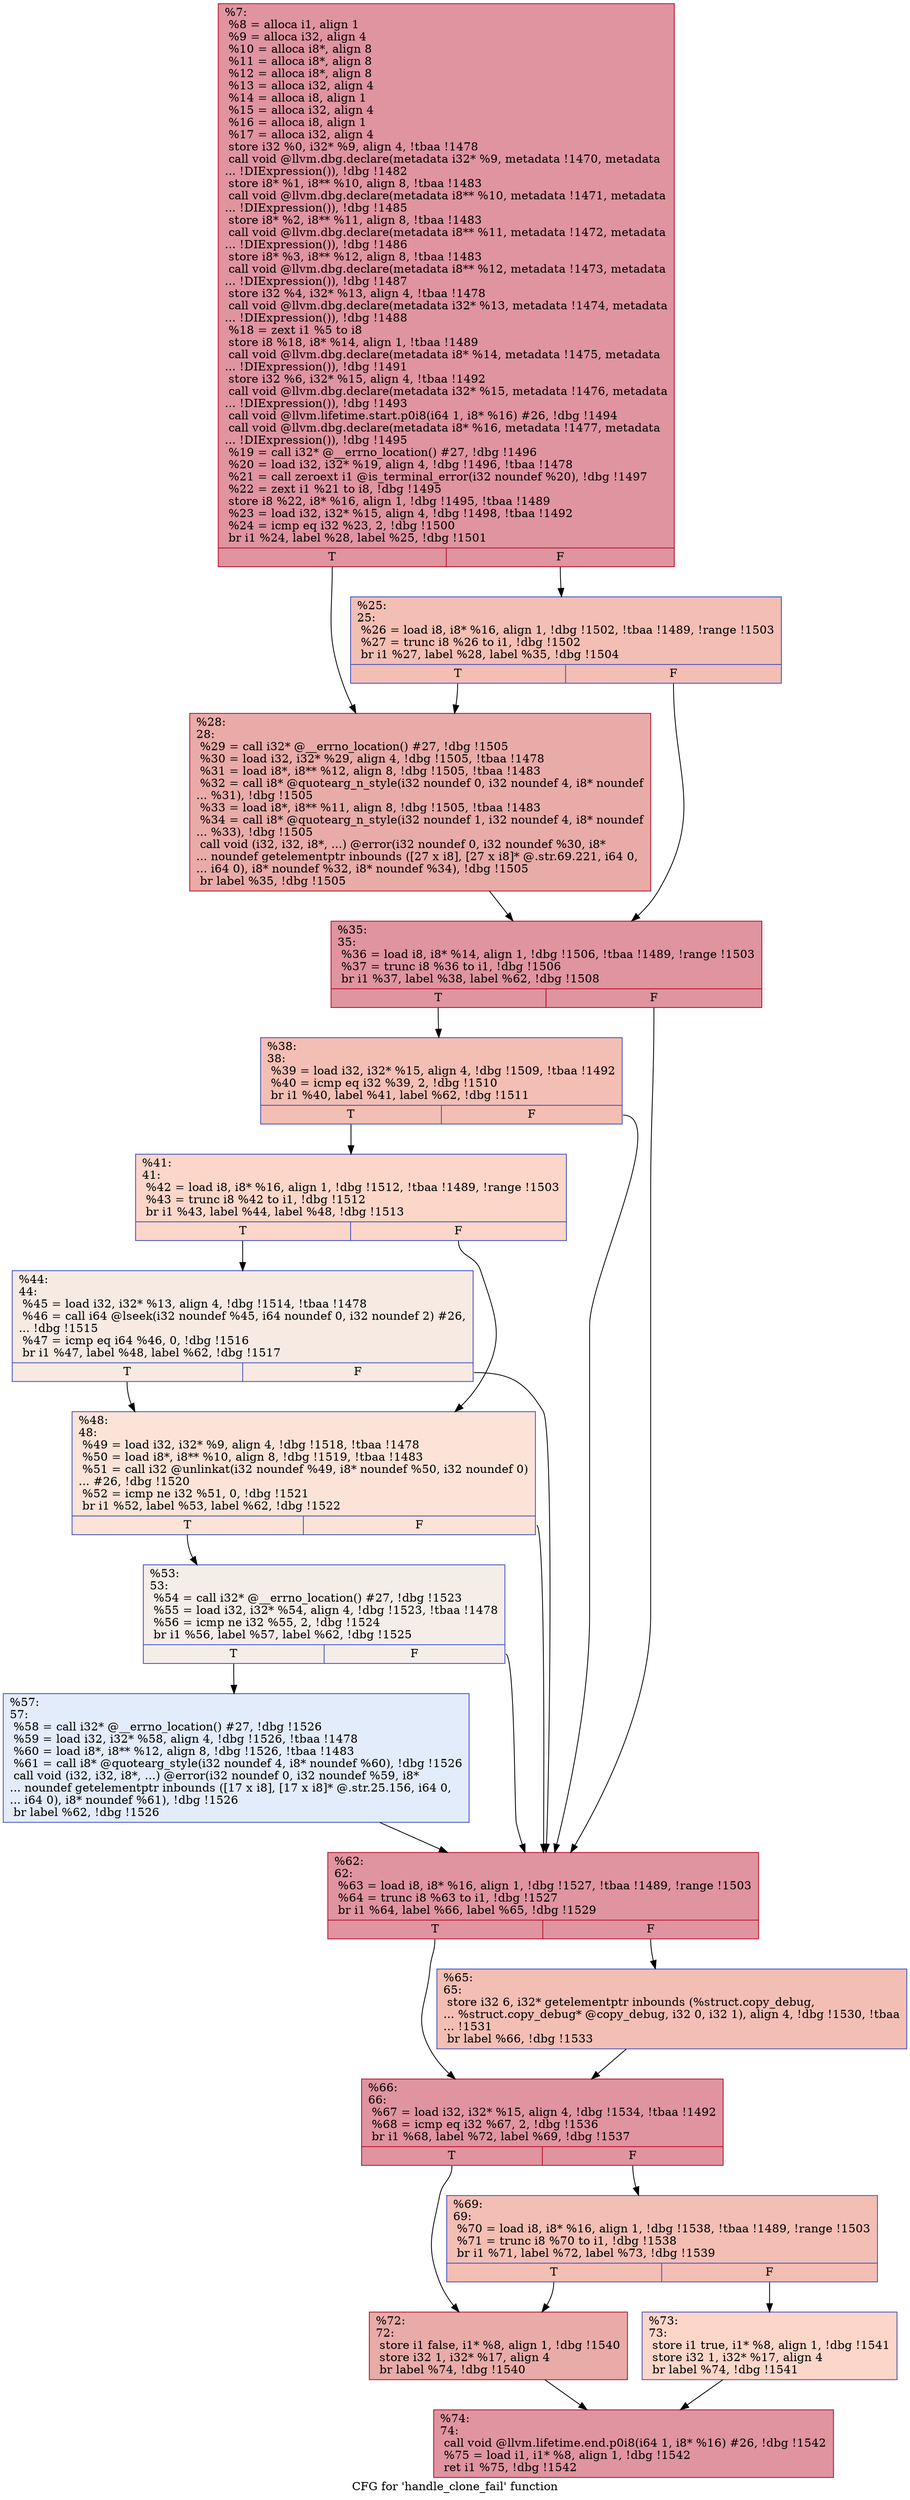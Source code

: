 digraph "CFG for 'handle_clone_fail' function" {
	label="CFG for 'handle_clone_fail' function";

	Node0xe96cb0 [shape=record,color="#b70d28ff", style=filled, fillcolor="#b70d2870",label="{%7:\l  %8 = alloca i1, align 1\l  %9 = alloca i32, align 4\l  %10 = alloca i8*, align 8\l  %11 = alloca i8*, align 8\l  %12 = alloca i8*, align 8\l  %13 = alloca i32, align 4\l  %14 = alloca i8, align 1\l  %15 = alloca i32, align 4\l  %16 = alloca i8, align 1\l  %17 = alloca i32, align 4\l  store i32 %0, i32* %9, align 4, !tbaa !1478\l  call void @llvm.dbg.declare(metadata i32* %9, metadata !1470, metadata\l... !DIExpression()), !dbg !1482\l  store i8* %1, i8** %10, align 8, !tbaa !1483\l  call void @llvm.dbg.declare(metadata i8** %10, metadata !1471, metadata\l... !DIExpression()), !dbg !1485\l  store i8* %2, i8** %11, align 8, !tbaa !1483\l  call void @llvm.dbg.declare(metadata i8** %11, metadata !1472, metadata\l... !DIExpression()), !dbg !1486\l  store i8* %3, i8** %12, align 8, !tbaa !1483\l  call void @llvm.dbg.declare(metadata i8** %12, metadata !1473, metadata\l... !DIExpression()), !dbg !1487\l  store i32 %4, i32* %13, align 4, !tbaa !1478\l  call void @llvm.dbg.declare(metadata i32* %13, metadata !1474, metadata\l... !DIExpression()), !dbg !1488\l  %18 = zext i1 %5 to i8\l  store i8 %18, i8* %14, align 1, !tbaa !1489\l  call void @llvm.dbg.declare(metadata i8* %14, metadata !1475, metadata\l... !DIExpression()), !dbg !1491\l  store i32 %6, i32* %15, align 4, !tbaa !1492\l  call void @llvm.dbg.declare(metadata i32* %15, metadata !1476, metadata\l... !DIExpression()), !dbg !1493\l  call void @llvm.lifetime.start.p0i8(i64 1, i8* %16) #26, !dbg !1494\l  call void @llvm.dbg.declare(metadata i8* %16, metadata !1477, metadata\l... !DIExpression()), !dbg !1495\l  %19 = call i32* @__errno_location() #27, !dbg !1496\l  %20 = load i32, i32* %19, align 4, !dbg !1496, !tbaa !1478\l  %21 = call zeroext i1 @is_terminal_error(i32 noundef %20), !dbg !1497\l  %22 = zext i1 %21 to i8, !dbg !1495\l  store i8 %22, i8* %16, align 1, !dbg !1495, !tbaa !1489\l  %23 = load i32, i32* %15, align 4, !dbg !1498, !tbaa !1492\l  %24 = icmp eq i32 %23, 2, !dbg !1500\l  br i1 %24, label %28, label %25, !dbg !1501\l|{<s0>T|<s1>F}}"];
	Node0xe96cb0:s0 -> Node0xe97840;
	Node0xe96cb0:s1 -> Node0xe977f0;
	Node0xe977f0 [shape=record,color="#3d50c3ff", style=filled, fillcolor="#e36c5570",label="{%25:\l25:                                               \l  %26 = load i8, i8* %16, align 1, !dbg !1502, !tbaa !1489, !range !1503\l  %27 = trunc i8 %26 to i1, !dbg !1502\l  br i1 %27, label %28, label %35, !dbg !1504\l|{<s0>T|<s1>F}}"];
	Node0xe977f0:s0 -> Node0xe97840;
	Node0xe977f0:s1 -> Node0xe97890;
	Node0xe97840 [shape=record,color="#b70d28ff", style=filled, fillcolor="#cc403a70",label="{%28:\l28:                                               \l  %29 = call i32* @__errno_location() #27, !dbg !1505\l  %30 = load i32, i32* %29, align 4, !dbg !1505, !tbaa !1478\l  %31 = load i8*, i8** %12, align 8, !dbg !1505, !tbaa !1483\l  %32 = call i8* @quotearg_n_style(i32 noundef 0, i32 noundef 4, i8* noundef\l... %31), !dbg !1505\l  %33 = load i8*, i8** %11, align 8, !dbg !1505, !tbaa !1483\l  %34 = call i8* @quotearg_n_style(i32 noundef 1, i32 noundef 4, i8* noundef\l... %33), !dbg !1505\l  call void (i32, i32, i8*, ...) @error(i32 noundef 0, i32 noundef %30, i8*\l... noundef getelementptr inbounds ([27 x i8], [27 x i8]* @.str.69.221, i64 0,\l... i64 0), i8* noundef %32, i8* noundef %34), !dbg !1505\l  br label %35, !dbg !1505\l}"];
	Node0xe97840 -> Node0xe97890;
	Node0xe97890 [shape=record,color="#b70d28ff", style=filled, fillcolor="#b70d2870",label="{%35:\l35:                                               \l  %36 = load i8, i8* %14, align 1, !dbg !1506, !tbaa !1489, !range !1503\l  %37 = trunc i8 %36 to i1, !dbg !1506\l  br i1 %37, label %38, label %62, !dbg !1508\l|{<s0>T|<s1>F}}"];
	Node0xe97890:s0 -> Node0xe978e0;
	Node0xe97890:s1 -> Node0xe97ac0;
	Node0xe978e0 [shape=record,color="#3d50c3ff", style=filled, fillcolor="#e36c5570",label="{%38:\l38:                                               \l  %39 = load i32, i32* %15, align 4, !dbg !1509, !tbaa !1492\l  %40 = icmp eq i32 %39, 2, !dbg !1510\l  br i1 %40, label %41, label %62, !dbg !1511\l|{<s0>T|<s1>F}}"];
	Node0xe978e0:s0 -> Node0xe97930;
	Node0xe978e0:s1 -> Node0xe97ac0;
	Node0xe97930 [shape=record,color="#3d50c3ff", style=filled, fillcolor="#f6a38570",label="{%41:\l41:                                               \l  %42 = load i8, i8* %16, align 1, !dbg !1512, !tbaa !1489, !range !1503\l  %43 = trunc i8 %42 to i1, !dbg !1512\l  br i1 %43, label %44, label %48, !dbg !1513\l|{<s0>T|<s1>F}}"];
	Node0xe97930:s0 -> Node0xe97980;
	Node0xe97930:s1 -> Node0xe979d0;
	Node0xe97980 [shape=record,color="#3d50c3ff", style=filled, fillcolor="#eed0c070",label="{%44:\l44:                                               \l  %45 = load i32, i32* %13, align 4, !dbg !1514, !tbaa !1478\l  %46 = call i64 @lseek(i32 noundef %45, i64 noundef 0, i32 noundef 2) #26,\l... !dbg !1515\l  %47 = icmp eq i64 %46, 0, !dbg !1516\l  br i1 %47, label %48, label %62, !dbg !1517\l|{<s0>T|<s1>F}}"];
	Node0xe97980:s0 -> Node0xe979d0;
	Node0xe97980:s1 -> Node0xe97ac0;
	Node0xe979d0 [shape=record,color="#3d50c3ff", style=filled, fillcolor="#f6bfa670",label="{%48:\l48:                                               \l  %49 = load i32, i32* %9, align 4, !dbg !1518, !tbaa !1478\l  %50 = load i8*, i8** %10, align 8, !dbg !1519, !tbaa !1483\l  %51 = call i32 @unlinkat(i32 noundef %49, i8* noundef %50, i32 noundef 0)\l... #26, !dbg !1520\l  %52 = icmp ne i32 %51, 0, !dbg !1521\l  br i1 %52, label %53, label %62, !dbg !1522\l|{<s0>T|<s1>F}}"];
	Node0xe979d0:s0 -> Node0xe97a20;
	Node0xe979d0:s1 -> Node0xe97ac0;
	Node0xe97a20 [shape=record,color="#3d50c3ff", style=filled, fillcolor="#e8d6cc70",label="{%53:\l53:                                               \l  %54 = call i32* @__errno_location() #27, !dbg !1523\l  %55 = load i32, i32* %54, align 4, !dbg !1523, !tbaa !1478\l  %56 = icmp ne i32 %55, 2, !dbg !1524\l  br i1 %56, label %57, label %62, !dbg !1525\l|{<s0>T|<s1>F}}"];
	Node0xe97a20:s0 -> Node0xe97a70;
	Node0xe97a20:s1 -> Node0xe97ac0;
	Node0xe97a70 [shape=record,color="#3d50c3ff", style=filled, fillcolor="#bfd3f670",label="{%57:\l57:                                               \l  %58 = call i32* @__errno_location() #27, !dbg !1526\l  %59 = load i32, i32* %58, align 4, !dbg !1526, !tbaa !1478\l  %60 = load i8*, i8** %12, align 8, !dbg !1526, !tbaa !1483\l  %61 = call i8* @quotearg_style(i32 noundef 4, i8* noundef %60), !dbg !1526\l  call void (i32, i32, i8*, ...) @error(i32 noundef 0, i32 noundef %59, i8*\l... noundef getelementptr inbounds ([17 x i8], [17 x i8]* @.str.25.156, i64 0,\l... i64 0), i8* noundef %61), !dbg !1526\l  br label %62, !dbg !1526\l}"];
	Node0xe97a70 -> Node0xe97ac0;
	Node0xe97ac0 [shape=record,color="#b70d28ff", style=filled, fillcolor="#b70d2870",label="{%62:\l62:                                               \l  %63 = load i8, i8* %16, align 1, !dbg !1527, !tbaa !1489, !range !1503\l  %64 = trunc i8 %63 to i1, !dbg !1527\l  br i1 %64, label %66, label %65, !dbg !1529\l|{<s0>T|<s1>F}}"];
	Node0xe97ac0:s0 -> Node0xe97b60;
	Node0xe97ac0:s1 -> Node0xe97b10;
	Node0xe97b10 [shape=record,color="#3d50c3ff", style=filled, fillcolor="#e36c5570",label="{%65:\l65:                                               \l  store i32 6, i32* getelementptr inbounds (%struct.copy_debug,\l... %struct.copy_debug* @copy_debug, i32 0, i32 1), align 4, !dbg !1530, !tbaa\l... !1531\l  br label %66, !dbg !1533\l}"];
	Node0xe97b10 -> Node0xe97b60;
	Node0xe97b60 [shape=record,color="#b70d28ff", style=filled, fillcolor="#b70d2870",label="{%66:\l66:                                               \l  %67 = load i32, i32* %15, align 4, !dbg !1534, !tbaa !1492\l  %68 = icmp eq i32 %67, 2, !dbg !1536\l  br i1 %68, label %72, label %69, !dbg !1537\l|{<s0>T|<s1>F}}"];
	Node0xe97b60:s0 -> Node0xe97c00;
	Node0xe97b60:s1 -> Node0xe97bb0;
	Node0xe97bb0 [shape=record,color="#3d50c3ff", style=filled, fillcolor="#e36c5570",label="{%69:\l69:                                               \l  %70 = load i8, i8* %16, align 1, !dbg !1538, !tbaa !1489, !range !1503\l  %71 = trunc i8 %70 to i1, !dbg !1538\l  br i1 %71, label %72, label %73, !dbg !1539\l|{<s0>T|<s1>F}}"];
	Node0xe97bb0:s0 -> Node0xe97c00;
	Node0xe97bb0:s1 -> Node0xe97c50;
	Node0xe97c00 [shape=record,color="#b70d28ff", style=filled, fillcolor="#cc403a70",label="{%72:\l72:                                               \l  store i1 false, i1* %8, align 1, !dbg !1540\l  store i32 1, i32* %17, align 4\l  br label %74, !dbg !1540\l}"];
	Node0xe97c00 -> Node0xe97ca0;
	Node0xe97c50 [shape=record,color="#3d50c3ff", style=filled, fillcolor="#f6a38570",label="{%73:\l73:                                               \l  store i1 true, i1* %8, align 1, !dbg !1541\l  store i32 1, i32* %17, align 4\l  br label %74, !dbg !1541\l}"];
	Node0xe97c50 -> Node0xe97ca0;
	Node0xe97ca0 [shape=record,color="#b70d28ff", style=filled, fillcolor="#b70d2870",label="{%74:\l74:                                               \l  call void @llvm.lifetime.end.p0i8(i64 1, i8* %16) #26, !dbg !1542\l  %75 = load i1, i1* %8, align 1, !dbg !1542\l  ret i1 %75, !dbg !1542\l}"];
}
